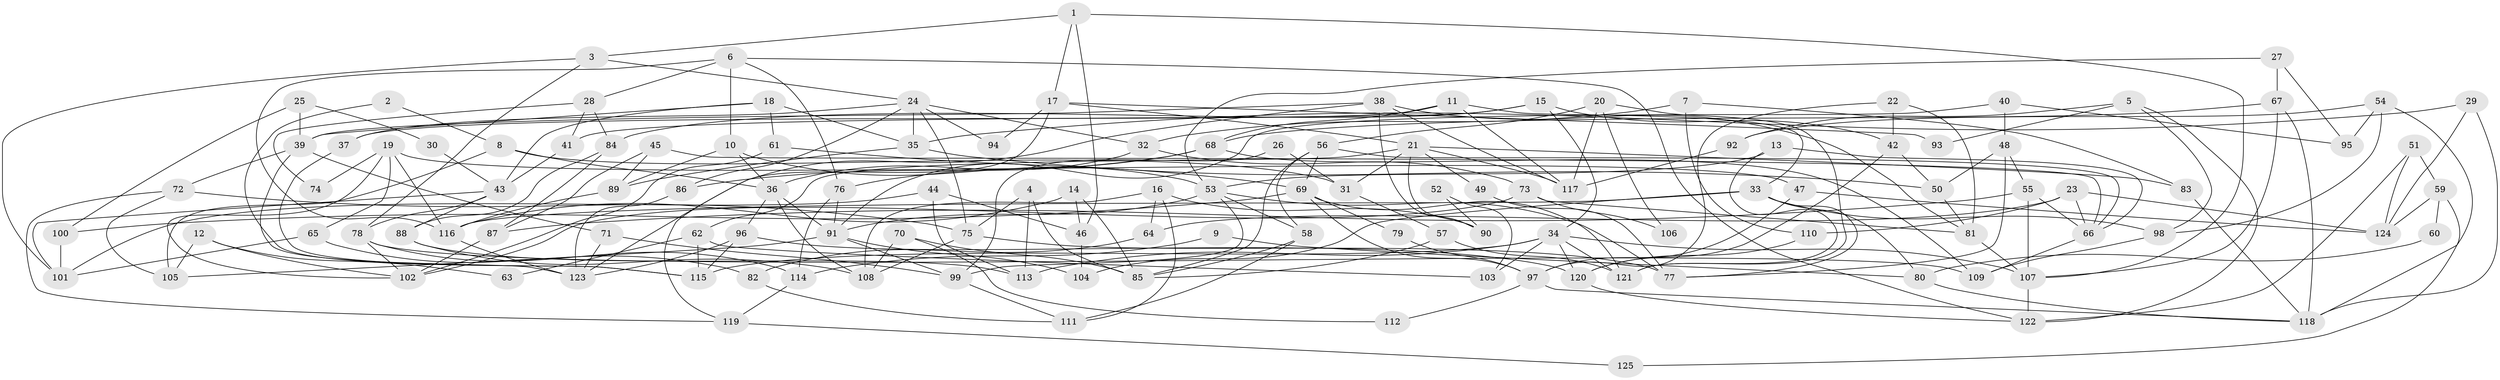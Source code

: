 // Generated by graph-tools (version 1.1) at 2025/52/03/09/25 04:52:14]
// undirected, 125 vertices, 250 edges
graph export_dot {
graph [start="1"]
  node [color=gray90,style=filled];
  1;
  2;
  3;
  4;
  5;
  6;
  7;
  8;
  9;
  10;
  11;
  12;
  13;
  14;
  15;
  16;
  17;
  18;
  19;
  20;
  21;
  22;
  23;
  24;
  25;
  26;
  27;
  28;
  29;
  30;
  31;
  32;
  33;
  34;
  35;
  36;
  37;
  38;
  39;
  40;
  41;
  42;
  43;
  44;
  45;
  46;
  47;
  48;
  49;
  50;
  51;
  52;
  53;
  54;
  55;
  56;
  57;
  58;
  59;
  60;
  61;
  62;
  63;
  64;
  65;
  66;
  67;
  68;
  69;
  70;
  71;
  72;
  73;
  74;
  75;
  76;
  77;
  78;
  79;
  80;
  81;
  82;
  83;
  84;
  85;
  86;
  87;
  88;
  89;
  90;
  91;
  92;
  93;
  94;
  95;
  96;
  97;
  98;
  99;
  100;
  101;
  102;
  103;
  104;
  105;
  106;
  107;
  108;
  109;
  110;
  111;
  112;
  113;
  114;
  115;
  116;
  117;
  118;
  119;
  120;
  121;
  122;
  123;
  124;
  125;
  1 -- 3;
  1 -- 107;
  1 -- 17;
  1 -- 46;
  2 -- 115;
  2 -- 8;
  3 -- 101;
  3 -- 24;
  3 -- 78;
  4 -- 85;
  4 -- 113;
  4 -- 75;
  5 -- 92;
  5 -- 122;
  5 -- 93;
  5 -- 98;
  6 -- 10;
  6 -- 116;
  6 -- 28;
  6 -- 76;
  6 -- 122;
  7 -- 110;
  7 -- 32;
  7 -- 83;
  8 -- 105;
  8 -- 36;
  8 -- 31;
  9 -- 114;
  9 -- 80;
  10 -- 53;
  10 -- 36;
  10 -- 89;
  11 -- 68;
  11 -- 33;
  11 -- 37;
  11 -- 117;
  12 -- 105;
  12 -- 102;
  12 -- 63;
  13 -- 66;
  13 -- 121;
  13 -- 53;
  14 -- 116;
  14 -- 46;
  14 -- 85;
  15 -- 84;
  15 -- 42;
  15 -- 34;
  15 -- 41;
  16 -- 90;
  16 -- 108;
  16 -- 64;
  16 -- 111;
  17 -- 21;
  17 -- 93;
  17 -- 94;
  17 -- 119;
  18 -- 43;
  18 -- 39;
  18 -- 35;
  18 -- 61;
  19 -- 102;
  19 -- 116;
  19 -- 47;
  19 -- 65;
  19 -- 74;
  20 -- 56;
  20 -- 117;
  20 -- 106;
  20 -- 121;
  21 -- 83;
  21 -- 31;
  21 -- 49;
  21 -- 62;
  21 -- 90;
  21 -- 117;
  22 -- 97;
  22 -- 81;
  22 -- 42;
  23 -- 66;
  23 -- 124;
  23 -- 64;
  23 -- 110;
  24 -- 35;
  24 -- 75;
  24 -- 32;
  24 -- 37;
  24 -- 86;
  24 -- 94;
  25 -- 100;
  25 -- 39;
  25 -- 30;
  26 -- 31;
  26 -- 99;
  27 -- 67;
  27 -- 53;
  27 -- 95;
  28 -- 41;
  28 -- 74;
  28 -- 84;
  29 -- 35;
  29 -- 118;
  29 -- 124;
  30 -- 43;
  31 -- 57;
  32 -- 73;
  32 -- 36;
  33 -- 116;
  33 -- 77;
  33 -- 80;
  33 -- 98;
  33 -- 104;
  34 -- 115;
  34 -- 103;
  34 -- 107;
  34 -- 113;
  34 -- 120;
  34 -- 121;
  35 -- 50;
  35 -- 89;
  36 -- 91;
  36 -- 96;
  36 -- 108;
  37 -- 115;
  38 -- 123;
  38 -- 117;
  38 -- 39;
  38 -- 81;
  38 -- 90;
  39 -- 71;
  39 -- 72;
  39 -- 123;
  40 -- 48;
  40 -- 91;
  40 -- 95;
  41 -- 43;
  42 -- 120;
  42 -- 50;
  43 -- 101;
  43 -- 78;
  43 -- 88;
  44 -- 46;
  44 -- 113;
  44 -- 101;
  45 -- 87;
  45 -- 89;
  45 -- 66;
  46 -- 104;
  47 -- 97;
  47 -- 124;
  48 -- 50;
  48 -- 77;
  48 -- 55;
  49 -- 77;
  50 -- 81;
  51 -- 122;
  51 -- 124;
  51 -- 59;
  52 -- 103;
  52 -- 90;
  53 -- 58;
  53 -- 77;
  53 -- 91;
  53 -- 99;
  54 -- 98;
  54 -- 95;
  54 -- 92;
  54 -- 118;
  55 -- 66;
  55 -- 87;
  55 -- 107;
  56 -- 58;
  56 -- 66;
  56 -- 69;
  56 -- 85;
  57 -- 85;
  57 -- 121;
  58 -- 85;
  58 -- 111;
  59 -- 124;
  59 -- 60;
  59 -- 125;
  60 -- 80;
  61 -- 69;
  61 -- 102;
  62 -- 115;
  62 -- 63;
  62 -- 103;
  64 -- 82;
  65 -- 82;
  65 -- 101;
  66 -- 109;
  67 -- 107;
  67 -- 68;
  67 -- 118;
  68 -- 76;
  68 -- 86;
  68 -- 109;
  69 -- 121;
  69 -- 79;
  69 -- 97;
  69 -- 100;
  70 -- 108;
  70 -- 85;
  70 -- 112;
  71 -- 123;
  71 -- 99;
  72 -- 75;
  72 -- 105;
  72 -- 119;
  73 -- 102;
  73 -- 81;
  73 -- 106;
  75 -- 108;
  75 -- 77;
  76 -- 114;
  76 -- 91;
  78 -- 109;
  78 -- 102;
  78 -- 114;
  79 -- 97;
  80 -- 118;
  81 -- 107;
  82 -- 111;
  83 -- 118;
  84 -- 87;
  84 -- 88;
  86 -- 123;
  87 -- 102;
  88 -- 108;
  88 -- 113;
  89 -- 116;
  91 -- 99;
  91 -- 104;
  91 -- 105;
  92 -- 117;
  96 -- 120;
  96 -- 115;
  96 -- 123;
  97 -- 118;
  97 -- 112;
  98 -- 109;
  99 -- 111;
  100 -- 101;
  107 -- 122;
  110 -- 120;
  114 -- 119;
  116 -- 123;
  119 -- 125;
  120 -- 122;
}
